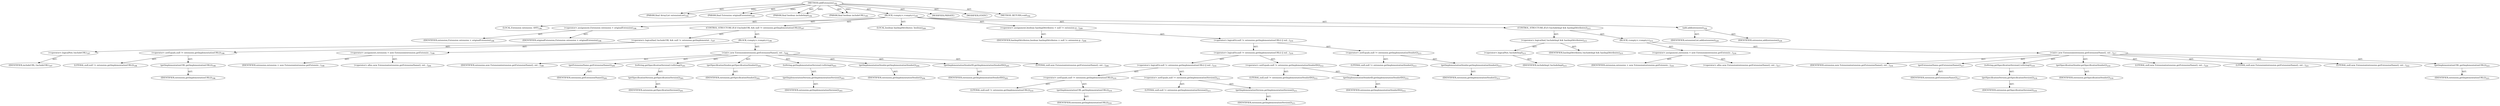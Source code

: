 digraph "addExtension" {  
"111669149701" [label = <(METHOD,addExtension)<SUB>192</SUB>> ]
"115964117003" [label = <(PARAM,final ArrayList extensionList)<SUB>192</SUB>> ]
"115964117004" [label = <(PARAM,final Extension originalExtension)<SUB>193</SUB>> ]
"115964117005" [label = <(PARAM,final boolean includeImpl)<SUB>194</SUB>> ]
"115964117006" [label = <(PARAM,final boolean includeURL)<SUB>195</SUB>> ]
"25769803791" [label = <(BLOCK,&lt;empty&gt;,&lt;empty&gt;)<SUB>195</SUB>> ]
"94489280535" [label = <(LOCAL,Extension extension: ANY)<SUB>196</SUB>> ]
"30064771151" [label = <(&lt;operator&gt;.assignment,Extension extension = originalExtension)<SUB>196</SUB>> ]
"68719476825" [label = <(IDENTIFIER,extension,Extension extension = originalExtension)<SUB>196</SUB>> ]
"68719476826" [label = <(IDENTIFIER,originalExtension,Extension extension = originalExtension)<SUB>196</SUB>> ]
"47244640265" [label = <(CONTROL_STRUCTURE,IF,if (!includeURL &amp;&amp; null != extension.getImplementationURL()))<SUB>197</SUB>> ]
"30064771152" [label = <(&lt;operator&gt;.logicalAnd,!includeURL &amp;&amp; null != extension.getImplementat...)<SUB>197</SUB>> ]
"30064771153" [label = <(&lt;operator&gt;.logicalNot,!includeURL)<SUB>197</SUB>> ]
"68719476827" [label = <(IDENTIFIER,includeURL,!includeURL)<SUB>197</SUB>> ]
"30064771154" [label = <(&lt;operator&gt;.notEquals,null != extension.getImplementationURL())<SUB>198</SUB>> ]
"90194313222" [label = <(LITERAL,null,null != extension.getImplementationURL())<SUB>198</SUB>> ]
"30064771155" [label = <(getImplementationURL,getImplementationURL())<SUB>198</SUB>> ]
"68719476828" [label = <(IDENTIFIER,extension,getImplementationURL())<SUB>198</SUB>> ]
"25769803792" [label = <(BLOCK,&lt;empty&gt;,&lt;empty&gt;)<SUB>198</SUB>> ]
"30064771156" [label = <(&lt;operator&gt;.assignment,extension = new Extension(extension.getExtensio...)<SUB>199</SUB>> ]
"68719476829" [label = <(IDENTIFIER,extension,extension = new Extension(extension.getExtensio...)<SUB>199</SUB>> ]
"30064771157" [label = <(&lt;operator&gt;.alloc,new Extension(extension.getExtensionName(), ext...)<SUB>200</SUB>> ]
"30064771158" [label = <(&lt;init&gt;,new Extension(extension.getExtensionName(), ext...)<SUB>200</SUB>> ]
"68719476830" [label = <(IDENTIFIER,extension,new Extension(extension.getExtensionName(), ext...)<SUB>199</SUB>> ]
"30064771159" [label = <(getExtensionName,getExtensionName())<SUB>200</SUB>> ]
"68719476831" [label = <(IDENTIFIER,extension,getExtensionName())<SUB>200</SUB>> ]
"30064771160" [label = <(toString,getSpecificationVersion().toString())<SUB>201</SUB>> ]
"30064771161" [label = <(getSpecificationVersion,getSpecificationVersion())<SUB>201</SUB>> ]
"68719476832" [label = <(IDENTIFIER,extension,getSpecificationVersion())<SUB>201</SUB>> ]
"30064771162" [label = <(getSpecificationVendor,getSpecificationVendor())<SUB>202</SUB>> ]
"68719476833" [label = <(IDENTIFIER,extension,getSpecificationVendor())<SUB>202</SUB>> ]
"30064771163" [label = <(toString,getImplementationVersion().toString())<SUB>203</SUB>> ]
"30064771164" [label = <(getImplementationVersion,getImplementationVersion())<SUB>203</SUB>> ]
"68719476834" [label = <(IDENTIFIER,extension,getImplementationVersion())<SUB>203</SUB>> ]
"30064771165" [label = <(getImplementationVendor,getImplementationVendor())<SUB>204</SUB>> ]
"68719476835" [label = <(IDENTIFIER,extension,getImplementationVendor())<SUB>204</SUB>> ]
"30064771166" [label = <(getImplementationVendorID,getImplementationVendorID())<SUB>205</SUB>> ]
"68719476836" [label = <(IDENTIFIER,extension,getImplementationVendorID())<SUB>205</SUB>> ]
"90194313223" [label = <(LITERAL,null,new Extension(extension.getExtensionName(), ext...)<SUB>206</SUB>> ]
"94489280536" [label = <(LOCAL,boolean hasImplAttributes: boolean)<SUB>209</SUB>> ]
"30064771167" [label = <(&lt;operator&gt;.assignment,boolean hasImplAttributes = null != extension.g...)<SUB>209</SUB>> ]
"68719476837" [label = <(IDENTIFIER,hasImplAttributes,boolean hasImplAttributes = null != extension.g...)<SUB>209</SUB>> ]
"30064771168" [label = <(&lt;operator&gt;.logicalOr,null != extension.getImplementationURL() || nul...)<SUB>210</SUB>> ]
"30064771169" [label = <(&lt;operator&gt;.logicalOr,null != extension.getImplementationURL() || nul...)<SUB>210</SUB>> ]
"30064771170" [label = <(&lt;operator&gt;.logicalOr,null != extension.getImplementationURL() || nul...)<SUB>210</SUB>> ]
"30064771171" [label = <(&lt;operator&gt;.notEquals,null != extension.getImplementationURL())<SUB>210</SUB>> ]
"90194313224" [label = <(LITERAL,null,null != extension.getImplementationURL())<SUB>210</SUB>> ]
"30064771172" [label = <(getImplementationURL,getImplementationURL())<SUB>210</SUB>> ]
"68719476838" [label = <(IDENTIFIER,extension,getImplementationURL())<SUB>210</SUB>> ]
"30064771173" [label = <(&lt;operator&gt;.notEquals,null != extension.getImplementationVersion())<SUB>211</SUB>> ]
"90194313225" [label = <(LITERAL,null,null != extension.getImplementationVersion())<SUB>211</SUB>> ]
"30064771174" [label = <(getImplementationVersion,getImplementationVersion())<SUB>211</SUB>> ]
"68719476839" [label = <(IDENTIFIER,extension,getImplementationVersion())<SUB>211</SUB>> ]
"30064771175" [label = <(&lt;operator&gt;.notEquals,null != extension.getImplementationVendorID())<SUB>212</SUB>> ]
"90194313226" [label = <(LITERAL,null,null != extension.getImplementationVendorID())<SUB>212</SUB>> ]
"30064771176" [label = <(getImplementationVendorID,getImplementationVendorID())<SUB>212</SUB>> ]
"68719476840" [label = <(IDENTIFIER,extension,getImplementationVendorID())<SUB>212</SUB>> ]
"30064771177" [label = <(&lt;operator&gt;.notEquals,null != extension.getImplementationVendor())<SUB>213</SUB>> ]
"90194313227" [label = <(LITERAL,null,null != extension.getImplementationVendor())<SUB>213</SUB>> ]
"30064771178" [label = <(getImplementationVendor,getImplementationVendor())<SUB>213</SUB>> ]
"68719476841" [label = <(IDENTIFIER,extension,getImplementationVendor())<SUB>213</SUB>> ]
"47244640266" [label = <(CONTROL_STRUCTURE,IF,if (!includeImpl &amp;&amp; hasImplAttributes))<SUB>215</SUB>> ]
"30064771179" [label = <(&lt;operator&gt;.logicalAnd,!includeImpl &amp;&amp; hasImplAttributes)<SUB>215</SUB>> ]
"30064771180" [label = <(&lt;operator&gt;.logicalNot,!includeImpl)<SUB>215</SUB>> ]
"68719476842" [label = <(IDENTIFIER,includeImpl,!includeImpl)<SUB>215</SUB>> ]
"68719476843" [label = <(IDENTIFIER,hasImplAttributes,!includeImpl &amp;&amp; hasImplAttributes)<SUB>215</SUB>> ]
"25769803793" [label = <(BLOCK,&lt;empty&gt;,&lt;empty&gt;)<SUB>215</SUB>> ]
"30064771181" [label = <(&lt;operator&gt;.assignment,extension = new Extension(extension.getExtensio...)<SUB>216</SUB>> ]
"68719476844" [label = <(IDENTIFIER,extension,extension = new Extension(extension.getExtensio...)<SUB>216</SUB>> ]
"30064771182" [label = <(&lt;operator&gt;.alloc,new Extension(extension.getExtensionName(), ext...)<SUB>217</SUB>> ]
"30064771183" [label = <(&lt;init&gt;,new Extension(extension.getExtensionName(), ext...)<SUB>217</SUB>> ]
"68719476845" [label = <(IDENTIFIER,extension,new Extension(extension.getExtensionName(), ext...)<SUB>216</SUB>> ]
"30064771184" [label = <(getExtensionName,getExtensionName())<SUB>217</SUB>> ]
"68719476846" [label = <(IDENTIFIER,extension,getExtensionName())<SUB>217</SUB>> ]
"30064771185" [label = <(toString,getSpecificationVersion().toString())<SUB>218</SUB>> ]
"30064771186" [label = <(getSpecificationVersion,getSpecificationVersion())<SUB>218</SUB>> ]
"68719476847" [label = <(IDENTIFIER,extension,getSpecificationVersion())<SUB>218</SUB>> ]
"30064771187" [label = <(getSpecificationVendor,getSpecificationVendor())<SUB>219</SUB>> ]
"68719476848" [label = <(IDENTIFIER,extension,getSpecificationVendor())<SUB>219</SUB>> ]
"90194313228" [label = <(LITERAL,null,new Extension(extension.getExtensionName(), ext...)<SUB>220</SUB>> ]
"90194313229" [label = <(LITERAL,null,new Extension(extension.getExtensionName(), ext...)<SUB>221</SUB>> ]
"90194313230" [label = <(LITERAL,null,new Extension(extension.getExtensionName(), ext...)<SUB>222</SUB>> ]
"30064771188" [label = <(getImplementationURL,getImplementationURL())<SUB>223</SUB>> ]
"68719476849" [label = <(IDENTIFIER,extension,getImplementationURL())<SUB>223</SUB>> ]
"30064771189" [label = <(add,add(extension))<SUB>226</SUB>> ]
"68719476850" [label = <(IDENTIFIER,extensionList,add(extension))<SUB>226</SUB>> ]
"68719476851" [label = <(IDENTIFIER,extension,add(extension))<SUB>226</SUB>> ]
"133143986184" [label = <(MODIFIER,PRIVATE)> ]
"133143986185" [label = <(MODIFIER,STATIC)> ]
"128849018885" [label = <(METHOD_RETURN,void)<SUB>192</SUB>> ]
  "111669149701" -> "115964117003"  [ label = "AST: "] 
  "111669149701" -> "115964117004"  [ label = "AST: "] 
  "111669149701" -> "115964117005"  [ label = "AST: "] 
  "111669149701" -> "115964117006"  [ label = "AST: "] 
  "111669149701" -> "25769803791"  [ label = "AST: "] 
  "111669149701" -> "133143986184"  [ label = "AST: "] 
  "111669149701" -> "133143986185"  [ label = "AST: "] 
  "111669149701" -> "128849018885"  [ label = "AST: "] 
  "25769803791" -> "94489280535"  [ label = "AST: "] 
  "25769803791" -> "30064771151"  [ label = "AST: "] 
  "25769803791" -> "47244640265"  [ label = "AST: "] 
  "25769803791" -> "94489280536"  [ label = "AST: "] 
  "25769803791" -> "30064771167"  [ label = "AST: "] 
  "25769803791" -> "47244640266"  [ label = "AST: "] 
  "25769803791" -> "30064771189"  [ label = "AST: "] 
  "30064771151" -> "68719476825"  [ label = "AST: "] 
  "30064771151" -> "68719476826"  [ label = "AST: "] 
  "47244640265" -> "30064771152"  [ label = "AST: "] 
  "47244640265" -> "25769803792"  [ label = "AST: "] 
  "30064771152" -> "30064771153"  [ label = "AST: "] 
  "30064771152" -> "30064771154"  [ label = "AST: "] 
  "30064771153" -> "68719476827"  [ label = "AST: "] 
  "30064771154" -> "90194313222"  [ label = "AST: "] 
  "30064771154" -> "30064771155"  [ label = "AST: "] 
  "30064771155" -> "68719476828"  [ label = "AST: "] 
  "25769803792" -> "30064771156"  [ label = "AST: "] 
  "25769803792" -> "30064771158"  [ label = "AST: "] 
  "30064771156" -> "68719476829"  [ label = "AST: "] 
  "30064771156" -> "30064771157"  [ label = "AST: "] 
  "30064771158" -> "68719476830"  [ label = "AST: "] 
  "30064771158" -> "30064771159"  [ label = "AST: "] 
  "30064771158" -> "30064771160"  [ label = "AST: "] 
  "30064771158" -> "30064771162"  [ label = "AST: "] 
  "30064771158" -> "30064771163"  [ label = "AST: "] 
  "30064771158" -> "30064771165"  [ label = "AST: "] 
  "30064771158" -> "30064771166"  [ label = "AST: "] 
  "30064771158" -> "90194313223"  [ label = "AST: "] 
  "30064771159" -> "68719476831"  [ label = "AST: "] 
  "30064771160" -> "30064771161"  [ label = "AST: "] 
  "30064771161" -> "68719476832"  [ label = "AST: "] 
  "30064771162" -> "68719476833"  [ label = "AST: "] 
  "30064771163" -> "30064771164"  [ label = "AST: "] 
  "30064771164" -> "68719476834"  [ label = "AST: "] 
  "30064771165" -> "68719476835"  [ label = "AST: "] 
  "30064771166" -> "68719476836"  [ label = "AST: "] 
  "30064771167" -> "68719476837"  [ label = "AST: "] 
  "30064771167" -> "30064771168"  [ label = "AST: "] 
  "30064771168" -> "30064771169"  [ label = "AST: "] 
  "30064771168" -> "30064771177"  [ label = "AST: "] 
  "30064771169" -> "30064771170"  [ label = "AST: "] 
  "30064771169" -> "30064771175"  [ label = "AST: "] 
  "30064771170" -> "30064771171"  [ label = "AST: "] 
  "30064771170" -> "30064771173"  [ label = "AST: "] 
  "30064771171" -> "90194313224"  [ label = "AST: "] 
  "30064771171" -> "30064771172"  [ label = "AST: "] 
  "30064771172" -> "68719476838"  [ label = "AST: "] 
  "30064771173" -> "90194313225"  [ label = "AST: "] 
  "30064771173" -> "30064771174"  [ label = "AST: "] 
  "30064771174" -> "68719476839"  [ label = "AST: "] 
  "30064771175" -> "90194313226"  [ label = "AST: "] 
  "30064771175" -> "30064771176"  [ label = "AST: "] 
  "30064771176" -> "68719476840"  [ label = "AST: "] 
  "30064771177" -> "90194313227"  [ label = "AST: "] 
  "30064771177" -> "30064771178"  [ label = "AST: "] 
  "30064771178" -> "68719476841"  [ label = "AST: "] 
  "47244640266" -> "30064771179"  [ label = "AST: "] 
  "47244640266" -> "25769803793"  [ label = "AST: "] 
  "30064771179" -> "30064771180"  [ label = "AST: "] 
  "30064771179" -> "68719476843"  [ label = "AST: "] 
  "30064771180" -> "68719476842"  [ label = "AST: "] 
  "25769803793" -> "30064771181"  [ label = "AST: "] 
  "25769803793" -> "30064771183"  [ label = "AST: "] 
  "30064771181" -> "68719476844"  [ label = "AST: "] 
  "30064771181" -> "30064771182"  [ label = "AST: "] 
  "30064771183" -> "68719476845"  [ label = "AST: "] 
  "30064771183" -> "30064771184"  [ label = "AST: "] 
  "30064771183" -> "30064771185"  [ label = "AST: "] 
  "30064771183" -> "30064771187"  [ label = "AST: "] 
  "30064771183" -> "90194313228"  [ label = "AST: "] 
  "30064771183" -> "90194313229"  [ label = "AST: "] 
  "30064771183" -> "90194313230"  [ label = "AST: "] 
  "30064771183" -> "30064771188"  [ label = "AST: "] 
  "30064771184" -> "68719476846"  [ label = "AST: "] 
  "30064771185" -> "30064771186"  [ label = "AST: "] 
  "30064771186" -> "68719476847"  [ label = "AST: "] 
  "30064771187" -> "68719476848"  [ label = "AST: "] 
  "30064771188" -> "68719476849"  [ label = "AST: "] 
  "30064771189" -> "68719476850"  [ label = "AST: "] 
  "30064771189" -> "68719476851"  [ label = "AST: "] 
  "111669149701" -> "115964117003"  [ label = "DDG: "] 
  "111669149701" -> "115964117004"  [ label = "DDG: "] 
  "111669149701" -> "115964117005"  [ label = "DDG: "] 
  "111669149701" -> "115964117006"  [ label = "DDG: "] 
}
